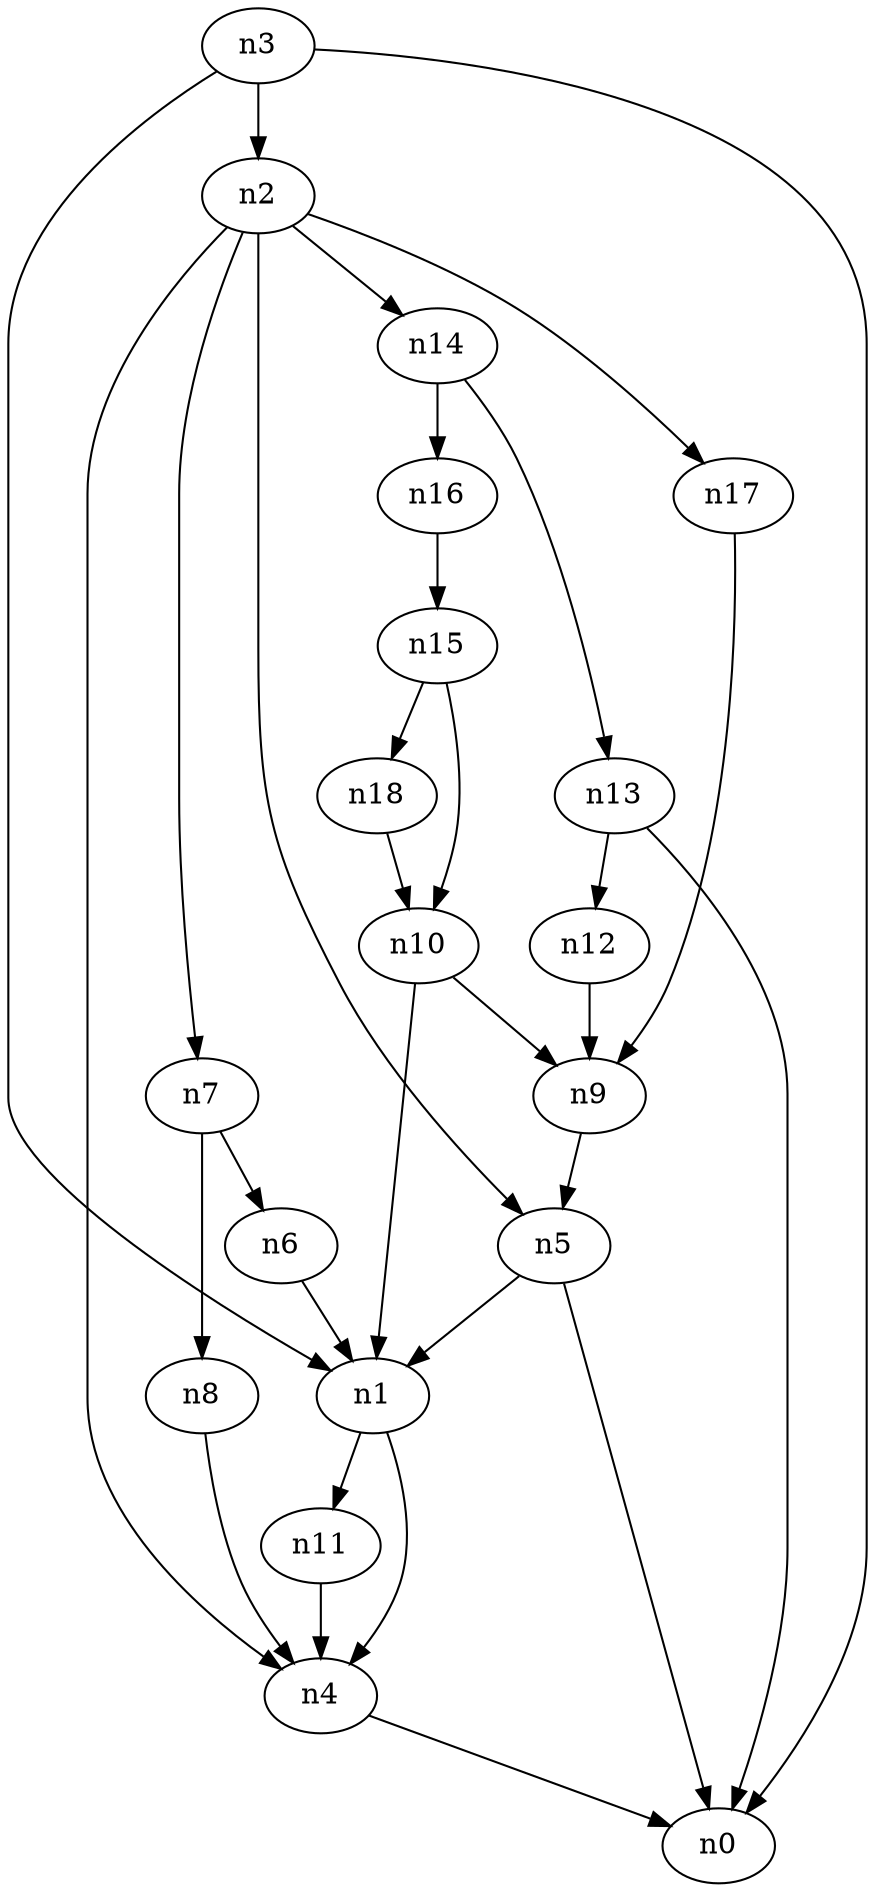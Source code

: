 digraph G {
	n1 -> n4	 [_graphml_id=e4];
	n1 -> n11	 [_graphml_id=e17];
	n2 -> n4	 [_graphml_id=e7];
	n2 -> n5	 [_graphml_id=e8];
	n2 -> n7	 [_graphml_id=e18];
	n2 -> n14	 [_graphml_id=e22];
	n2 -> n17	 [_graphml_id=e26];
	n3 -> n0	 [_graphml_id=e0];
	n3 -> n1	 [_graphml_id=e3];
	n3 -> n2	 [_graphml_id=e6];
	n4 -> n0	 [_graphml_id=e1];
	n5 -> n0	 [_graphml_id=e2];
	n5 -> n1	 [_graphml_id=e5];
	n6 -> n1	 [_graphml_id=e9];
	n7 -> n6	 [_graphml_id=e10];
	n7 -> n8	 [_graphml_id=e11];
	n8 -> n4	 [_graphml_id=e12];
	n9 -> n5	 [_graphml_id=e13];
	n10 -> n1	 [_graphml_id=e15];
	n10 -> n9	 [_graphml_id=e14];
	n11 -> n4	 [_graphml_id=e16];
	n12 -> n9	 [_graphml_id=e19];
	n13 -> n0	 [_graphml_id=e28];
	n13 -> n12	 [_graphml_id=e20];
	n14 -> n13	 [_graphml_id=e21];
	n14 -> n16	 [_graphml_id=e25];
	n15 -> n10	 [_graphml_id=e23];
	n15 -> n18	 [_graphml_id=e29];
	n16 -> n15	 [_graphml_id=e24];
	n17 -> n9	 [_graphml_id=e27];
	n18 -> n10	 [_graphml_id=e30];
}
